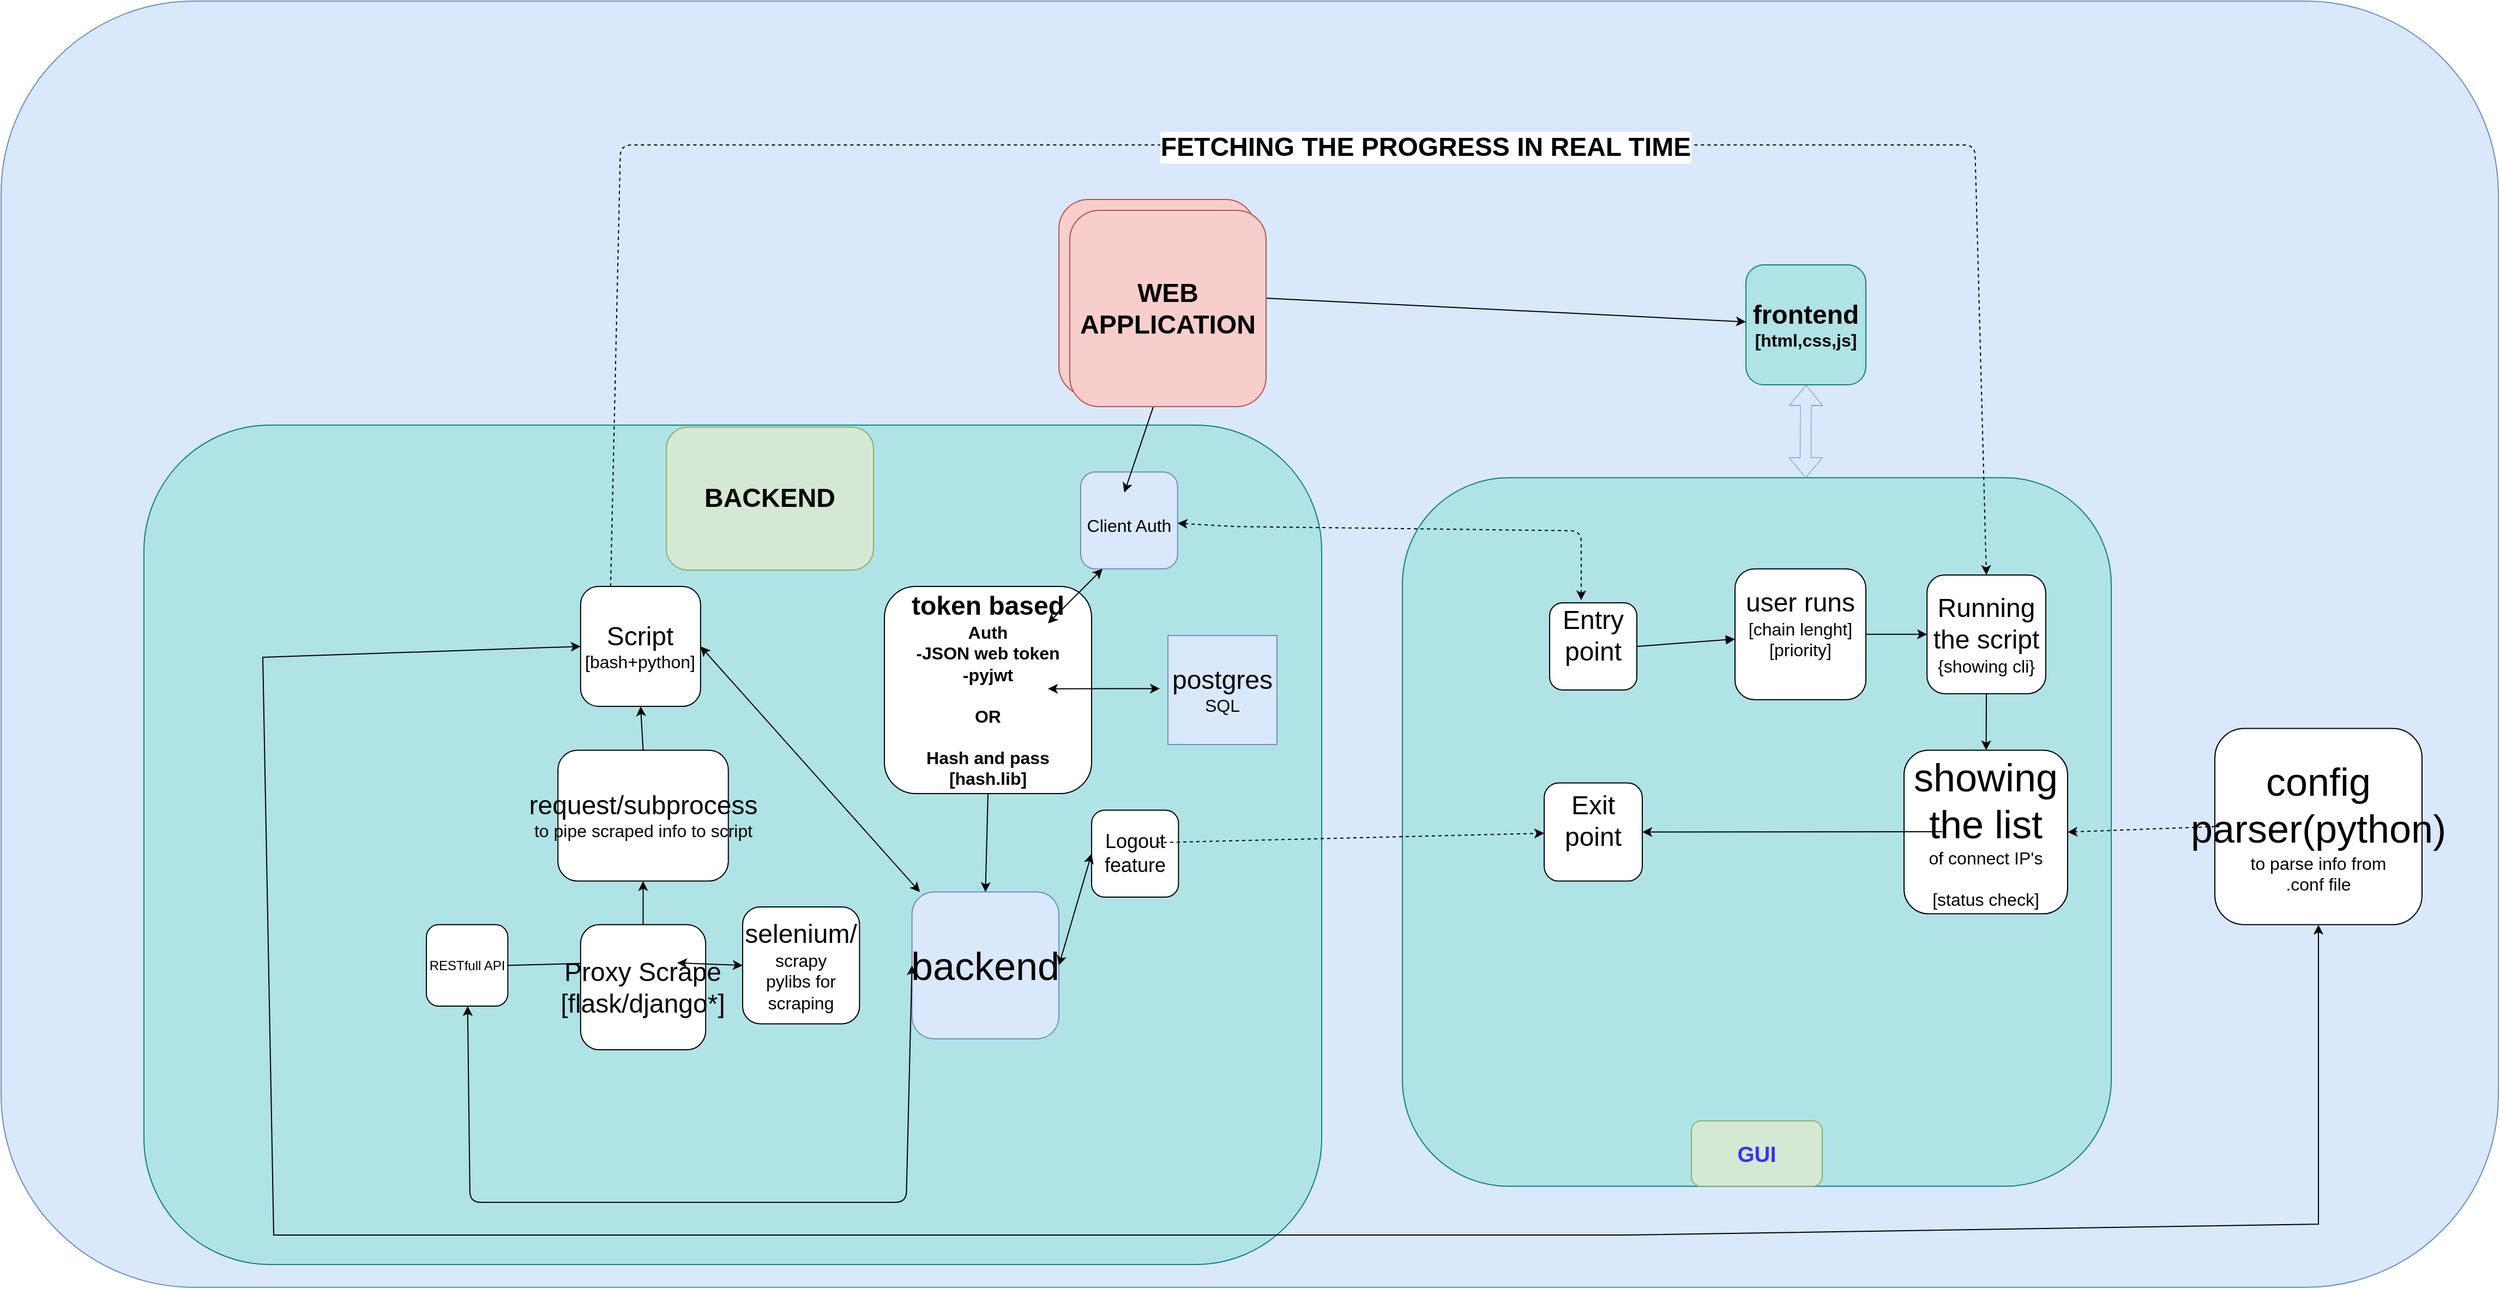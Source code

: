 <mxfile version="24.7.7">
  <diagram name="Page-1" id="XZk4y257_CPvYdPWEkeV">
    <mxGraphModel dx="5325" dy="2738" grid="1" gridSize="10" guides="1" tooltips="1" connect="1" arrows="1" fold="1" page="1" pageScale="1" pageWidth="850" pageHeight="1100" math="0" shadow="0">
      <root>
        <mxCell id="0" />
        <mxCell id="1" parent="0" />
        <mxCell id="l6isEbVxny_hH4SEJy2Z-82" value="" style="rounded=1;whiteSpace=wrap;html=1;fillColor=#dae8fc;strokeColor=#6c8ebf;" parent="1" vertex="1">
          <mxGeometry x="-1470" y="-52" width="2290" height="1180" as="geometry" />
        </mxCell>
        <mxCell id="l6isEbVxny_hH4SEJy2Z-84" value="" style="rounded=1;whiteSpace=wrap;html=1;fillColor=#b0e3e6;strokeColor=#0e8088;" parent="1" vertex="1">
          <mxGeometry x="-1339" y="337" width="1080" height="770" as="geometry" />
        </mxCell>
        <mxCell id="l6isEbVxny_hH4SEJy2Z-39" value="" style="whiteSpace=wrap;html=1;aspect=fixed;glass=0;rounded=1;shadow=0;fillColor=#b0e3e6;strokeColor=#0e8088;" parent="1" vertex="1">
          <mxGeometry x="-185" y="385.31" width="650" height="650" as="geometry" />
        </mxCell>
        <mxCell id="lrqvdLVCCD_kgyAXPWSx-4" value="&lt;div&gt;&lt;font style=&quot;font-size: 24px;&quot;&gt;Script&lt;/font&gt;&lt;/div&gt;&lt;div&gt;&lt;font size=&quot;3&quot;&gt;[bash+python]&lt;br&gt;&lt;/font&gt;&lt;/div&gt;" style="whiteSpace=wrap;html=1;aspect=fixed;rounded=1;labelBackgroundColor=none;" parent="1" vertex="1">
          <mxGeometry x="-938.59" y="485" width="110" height="110" as="geometry" />
        </mxCell>
        <mxCell id="lrqvdLVCCD_kgyAXPWSx-7" value="&lt;font style=&quot;font-size: 24px;&quot;&gt;&lt;b&gt;WEB APPLICATION&lt;br&gt;&lt;/b&gt;&lt;/font&gt;" style="whiteSpace=wrap;html=1;aspect=fixed;rounded=1;labelBackgroundColor=none;fillColor=#f8cecc;strokeColor=#b85450;" parent="1" vertex="1">
          <mxGeometry x="-500" y="130" width="180" height="180" as="geometry" />
        </mxCell>
        <mxCell id="lrqvdLVCCD_kgyAXPWSx-9" value="&lt;div&gt;&lt;font style=&quot;font-size: 24px;&quot;&gt;&lt;b&gt;&lt;font&gt;frontend&lt;/font&gt;&lt;/b&gt;&lt;/font&gt;&lt;/div&gt;&lt;div&gt;&lt;font size=&quot;3&quot;&gt;&lt;b&gt;&lt;font&gt;&lt;font&gt;[html,css,js]&lt;/font&gt;&lt;font&gt;&lt;br&gt;&lt;/font&gt;&lt;/font&gt;&lt;/b&gt;&lt;/font&gt;&lt;/div&gt;" style="whiteSpace=wrap;html=1;aspect=fixed;rounded=1;labelBackgroundColor=none;fillColor=#b0e3e6;strokeColor=#0e8088;" parent="1" vertex="1">
          <mxGeometry x="130" y="190" width="110" height="110" as="geometry" />
        </mxCell>
        <mxCell id="lrqvdLVCCD_kgyAXPWSx-14" value="&lt;div&gt;&lt;font style=&quot;font-size: 24px;&quot;&gt;&lt;br&gt;&lt;/font&gt;&lt;/div&gt;&lt;div&gt;&lt;font size=&quot;3&quot;&gt;Client Auth&lt;br&gt;&lt;br&gt;&lt;/font&gt;&lt;/div&gt;" style="whiteSpace=wrap;html=1;aspect=fixed;rounded=1;labelBackgroundColor=none;fillColor=#dae8fc;strokeColor=#6c8ebf;" parent="1" vertex="1">
          <mxGeometry x="-480" y="380" width="88.88" height="88.88" as="geometry" />
        </mxCell>
        <mxCell id="lrqvdLVCCD_kgyAXPWSx-15" value="" style="endArrow=classic;startArrow=classic;html=1;rounded=1;exitX=0.362;exitY=-0.029;exitDx=0;exitDy=0;labelBackgroundColor=none;fontColor=default;exitPerimeter=0;dashed=1;" parent="1" source="l6isEbVxny_hH4SEJy2Z-35" target="lrqvdLVCCD_kgyAXPWSx-14" edge="1">
          <mxGeometry width="50" height="50" relative="1" as="geometry">
            <mxPoint x="-470" y="433.87" as="sourcePoint" />
            <mxPoint x="-340" y="370" as="targetPoint" />
            <Array as="points">
              <mxPoint x="-21" y="434" />
              <mxPoint x="-340" y="430" />
            </Array>
          </mxGeometry>
        </mxCell>
        <mxCell id="l6isEbVxny_hH4SEJy2Z-3" value="&lt;font style=&quot;font-size: 36px;&quot;&gt;backend&lt;/font&gt;" style="whiteSpace=wrap;html=1;aspect=fixed;rounded=1;labelBackgroundColor=none;fillColor=#dae8fc;strokeColor=#6c8ebf;" parent="1" vertex="1">
          <mxGeometry x="-634.69" y="765.31" width="134.69" height="134.69" as="geometry" />
        </mxCell>
        <mxCell id="l6isEbVxny_hH4SEJy2Z-4" value="&lt;div&gt;&lt;font style=&quot;font-size: 24px;&quot;&gt;&lt;b&gt;token based &lt;br&gt;&lt;/b&gt;&lt;/font&gt;&lt;/div&gt;&lt;div&gt;&lt;font size=&quot;3&quot;&gt;&lt;b&gt;Auth&lt;br&gt;-JSON web token&lt;/b&gt;&lt;/font&gt;&lt;/div&gt;&lt;div&gt;&lt;font size=&quot;3&quot;&gt;&lt;b&gt;-pyjwt&lt;/b&gt;&lt;/font&gt;&lt;/div&gt;&lt;div&gt;&lt;font size=&quot;3&quot;&gt;&lt;b&gt;&lt;br&gt;&lt;/b&gt;&lt;/font&gt;&lt;/div&gt;&lt;div&gt;&lt;font size=&quot;3&quot;&gt;&lt;b&gt;OR&lt;/b&gt;&lt;/font&gt;&lt;/div&gt;&lt;div&gt;&lt;font size=&quot;3&quot;&gt;&lt;b&gt;&lt;br&gt;&lt;/b&gt;&lt;/font&gt;&lt;/div&gt;&lt;div&gt;&lt;div&gt;&lt;font size=&quot;3&quot;&gt;&lt;b&gt;Hash and pass&lt;br&gt;[hash.lib]&lt;br&gt;&lt;/b&gt;&lt;/font&gt;&lt;/div&gt;&lt;/div&gt;" style="whiteSpace=wrap;html=1;aspect=fixed;rounded=1;labelBackgroundColor=none;" parent="1" vertex="1">
          <mxGeometry x="-660" y="485" width="190" height="190" as="geometry" />
        </mxCell>
        <mxCell id="l6isEbVxny_hH4SEJy2Z-6" value="" style="endArrow=classic;html=1;rounded=1;exitX=0.5;exitY=1;exitDx=0;exitDy=0;entryX=0.5;entryY=0;entryDx=0;entryDy=0;labelBackgroundColor=none;fontColor=default;" parent="1" source="l6isEbVxny_hH4SEJy2Z-4" target="l6isEbVxny_hH4SEJy2Z-3" edge="1">
          <mxGeometry width="50" height="50" relative="1" as="geometry">
            <mxPoint x="-520" y="600" as="sourcePoint" />
            <mxPoint x="-590" y="680" as="targetPoint" />
          </mxGeometry>
        </mxCell>
        <mxCell id="l6isEbVxny_hH4SEJy2Z-16" value="" style="endArrow=classic;html=1;rounded=1;exitX=1;exitY=0.5;exitDx=0;exitDy=0;labelBackgroundColor=none;fontColor=default;" parent="1" source="l6isEbVxny_hH4SEJy2Z-15" edge="1">
          <mxGeometry width="50" height="50" relative="1" as="geometry">
            <mxPoint x="-900" y="785.31" as="sourcePoint" />
            <mxPoint x="-920" y="830.31" as="targetPoint" />
          </mxGeometry>
        </mxCell>
        <mxCell id="l6isEbVxny_hH4SEJy2Z-19" value="&lt;div&gt;&lt;font style=&quot;font-size: 24px;&quot;&gt;selenium/&lt;/font&gt;&lt;/div&gt;&lt;div&gt;&lt;font size=&quot;3&quot;&gt;scrapy&lt;/font&gt;&lt;/div&gt;&lt;div&gt;&lt;font size=&quot;3&quot;&gt;pylibs for scraping&lt;br&gt;&lt;/font&gt;&lt;/div&gt;" style="whiteSpace=wrap;html=1;aspect=fixed;rounded=1;labelBackgroundColor=none;" parent="1" vertex="1">
          <mxGeometry x="-790" y="779.06" width="107.19" height="107.19" as="geometry" />
        </mxCell>
        <mxCell id="l6isEbVxny_hH4SEJy2Z-21" value="&lt;font style=&quot;font-size: 24px;&quot;&gt;Proxy Scrape&lt;br&gt;[flask/django*]&lt;/font&gt;" style="whiteSpace=wrap;html=1;aspect=fixed;rounded=1;align=center;verticalAlign=middle;fontFamily=Helvetica;fontSize=12;labelBackgroundColor=none;" parent="1" vertex="1">
          <mxGeometry x="-938.59" y="795.31" width="114.69" height="114.69" as="geometry" />
        </mxCell>
        <mxCell id="l6isEbVxny_hH4SEJy2Z-23" value="" style="endArrow=classic;startArrow=classic;html=1;rounded=0;entryX=0;entryY=0.5;entryDx=0;entryDy=0;labelBackgroundColor=none;fontColor=default;" parent="1" target="l6isEbVxny_hH4SEJy2Z-19" edge="1">
          <mxGeometry width="50" height="50" relative="1" as="geometry">
            <mxPoint x="-850" y="830.31" as="sourcePoint" />
            <mxPoint x="-800" y="785.31" as="targetPoint" />
          </mxGeometry>
        </mxCell>
        <mxCell id="l6isEbVxny_hH4SEJy2Z-32" value="&lt;font style=&quot;font-size: 18px;&quot;&gt;Logout feature&lt;/font&gt;" style="whiteSpace=wrap;html=1;aspect=fixed;rounded=1;strokeColor=default;align=center;verticalAlign=middle;fontFamily=Helvetica;fontSize=12;fontColor=default;labelBackgroundColor=none;fillColor=default;" parent="1" vertex="1">
          <mxGeometry x="-470" y="690.31" width="79.69" height="79.69" as="geometry" />
        </mxCell>
        <mxCell id="l6isEbVxny_hH4SEJy2Z-33" value="" style="endArrow=classic;startArrow=classic;html=1;rounded=0;exitX=1;exitY=0.5;exitDx=0;exitDy=0;entryX=0;entryY=0.5;entryDx=0;entryDy=0;" parent="1" source="l6isEbVxny_hH4SEJy2Z-3" target="l6isEbVxny_hH4SEJy2Z-32" edge="1">
          <mxGeometry width="50" height="50" relative="1" as="geometry">
            <mxPoint x="-260" y="710" as="sourcePoint" />
            <mxPoint x="-210" y="660" as="targetPoint" />
          </mxGeometry>
        </mxCell>
        <mxCell id="l6isEbVxny_hH4SEJy2Z-35" value="&lt;div&gt;&lt;font style=&quot;font-size: 24px;&quot;&gt;Entry point &lt;br&gt;&lt;/font&gt;&lt;/div&gt;&lt;div&gt;&lt;font size=&quot;3&quot;&gt;&lt;br&gt;&lt;/font&gt;&lt;/div&gt;" style="whiteSpace=wrap;html=1;aspect=fixed;rounded=1;strokeColor=default;align=center;verticalAlign=middle;fontFamily=Helvetica;fontSize=12;fontColor=default;labelBackgroundColor=none;fillColor=default;" parent="1" vertex="1">
          <mxGeometry x="-50" y="500" width="80" height="80" as="geometry" />
        </mxCell>
        <mxCell id="l6isEbVxny_hH4SEJy2Z-40" value="" style="endArrow=classic;startArrow=classic;html=1;rounded=0;exitX=1;exitY=0.5;exitDx=0;exitDy=0;" parent="1" source="lrqvdLVCCD_kgyAXPWSx-7" target="lrqvdLVCCD_kgyAXPWSx-9" edge="1">
          <mxGeometry width="50" height="50" relative="1" as="geometry">
            <mxPoint x="-140" y="490" as="sourcePoint" />
            <mxPoint x="-90" y="440" as="targetPoint" />
          </mxGeometry>
        </mxCell>
        <mxCell id="l6isEbVxny_hH4SEJy2Z-41" value="" style="shape=flexArrow;endArrow=classic;startArrow=classic;html=1;rounded=0;entryX=0.5;entryY=1;entryDx=0;entryDy=0;fillColor=#dae8fc;strokeColor=#6c8ebf;strokeWidth=0.5;" parent="1" target="lrqvdLVCCD_kgyAXPWSx-9" edge="1">
          <mxGeometry width="100" height="100" relative="1" as="geometry">
            <mxPoint x="184.57" y="385.31" as="sourcePoint" />
            <mxPoint x="184.57" y="305.31" as="targetPoint" />
            <Array as="points">
              <mxPoint x="184.57" y="345.31" />
            </Array>
          </mxGeometry>
        </mxCell>
        <mxCell id="l6isEbVxny_hH4SEJy2Z-46" value="&lt;div&gt;&lt;font style=&quot;font-size: 24px;&quot;&gt;Exit point&lt;/font&gt;&lt;/div&gt;&lt;div&gt;&lt;font size=&quot;3&quot;&gt;&lt;br&gt;&lt;/font&gt;&lt;/div&gt;" style="whiteSpace=wrap;html=1;aspect=fixed;rounded=1;strokeColor=default;align=center;verticalAlign=middle;fontFamily=Helvetica;fontSize=12;fontColor=default;labelBackgroundColor=none;fillColor=default;" parent="1" vertex="1">
          <mxGeometry x="-55" y="665.31" width="90" height="90" as="geometry" />
        </mxCell>
        <mxCell id="l6isEbVxny_hH4SEJy2Z-48" value="" style="endArrow=classic;html=1;rounded=0;dashed=1;" parent="1" target="l6isEbVxny_hH4SEJy2Z-46" edge="1">
          <mxGeometry width="50" height="50" relative="1" as="geometry">
            <mxPoint x="-410" y="720" as="sourcePoint" />
            <mxPoint x="-360" y="670" as="targetPoint" />
          </mxGeometry>
        </mxCell>
        <mxCell id="l6isEbVxny_hH4SEJy2Z-52" value="" style="endArrow=block;html=1;rounded=0;exitX=1;exitY=0.5;exitDx=0;exitDy=0;" parent="1" source="l6isEbVxny_hH4SEJy2Z-35" target="l6isEbVxny_hH4SEJy2Z-53" edge="1">
          <mxGeometry width="50" height="50" relative="1" as="geometry">
            <mxPoint x="-40" y="670" as="sourcePoint" />
            <mxPoint x="10" y="620" as="targetPoint" />
          </mxGeometry>
        </mxCell>
        <mxCell id="l6isEbVxny_hH4SEJy2Z-53" value="&lt;div&gt;&lt;font style=&quot;font-size: 24px;&quot;&gt;user runs&lt;/font&gt;&lt;/div&gt;&lt;div&gt;&lt;font size=&quot;3&quot;&gt;[chain lenght]&lt;/font&gt;&lt;/div&gt;&lt;div&gt;&lt;font size=&quot;3&quot;&gt;[priority]&lt;/font&gt;&lt;/div&gt;&lt;div&gt;&lt;font size=&quot;3&quot;&gt;&lt;br&gt;&lt;/font&gt;&lt;/div&gt;" style="whiteSpace=wrap;html=1;aspect=fixed;rounded=1;strokeColor=default;align=center;verticalAlign=middle;fontFamily=Helvetica;fontSize=12;fontColor=default;labelBackgroundColor=none;fillColor=default;" parent="1" vertex="1">
          <mxGeometry x="120" y="468.88" width="120" height="120" as="geometry" />
        </mxCell>
        <mxCell id="l6isEbVxny_hH4SEJy2Z-57" value="" style="endArrow=classic;html=1;rounded=0;exitX=1;exitY=0.5;exitDx=0;exitDy=0;" parent="1" source="l6isEbVxny_hH4SEJy2Z-53" target="l6isEbVxny_hH4SEJy2Z-58" edge="1">
          <mxGeometry width="50" height="50" relative="1" as="geometry">
            <mxPoint x="50" y="700" as="sourcePoint" />
            <mxPoint x="100" y="650" as="targetPoint" />
          </mxGeometry>
        </mxCell>
        <mxCell id="l6isEbVxny_hH4SEJy2Z-58" value="&lt;div&gt;&lt;font style=&quot;font-size: 24px;&quot;&gt;Running the script&lt;/font&gt;&lt;/div&gt;&lt;div&gt;&lt;font size=&quot;3&quot;&gt;{showing cli}&lt;br&gt;&lt;/font&gt;&lt;/div&gt;" style="whiteSpace=wrap;html=1;aspect=fixed;rounded=1;strokeColor=default;align=center;verticalAlign=middle;fontFamily=Helvetica;fontSize=12;fontColor=default;labelBackgroundColor=none;fillColor=default;" parent="1" vertex="1">
          <mxGeometry x="296.06" y="474.44" width="108.88" height="108.88" as="geometry" />
        </mxCell>
        <mxCell id="l6isEbVxny_hH4SEJy2Z-59" value="" style="endArrow=classic;html=1;rounded=1;exitX=0.25;exitY=0;exitDx=0;exitDy=0;entryX=0.5;entryY=0;entryDx=0;entryDy=0;strokeColor=default;align=center;verticalAlign=middle;fontFamily=Helvetica;fontSize=12;fontColor=default;labelBackgroundColor=none;fillColor=default;dashed=1;" parent="1" source="lrqvdLVCCD_kgyAXPWSx-4" target="l6isEbVxny_hH4SEJy2Z-58" edge="1">
          <mxGeometry width="50" height="50" relative="1" as="geometry">
            <mxPoint x="-320" y="350" as="sourcePoint" />
            <mxPoint x="177" y="411" as="targetPoint" />
            <Array as="points">
              <mxPoint x="-902" y="80" />
              <mxPoint x="-602" y="80" />
              <mxPoint x="340" y="80" />
            </Array>
          </mxGeometry>
        </mxCell>
        <mxCell id="l6isEbVxny_hH4SEJy2Z-72" value="&lt;font style=&quot;font-size: 24px;&quot;&gt;&lt;b&gt;FETCHING THE PROGRESS IN REAL TIME&lt;/b&gt;&lt;b&gt;&lt;br&gt;&lt;/b&gt;&lt;/font&gt;" style="edgeLabel;html=1;align=center;verticalAlign=middle;resizable=0;points=[];" parent="l6isEbVxny_hH4SEJy2Z-59" vertex="1" connectable="0">
          <mxGeometry x="0.119" y="-2" relative="1" as="geometry">
            <mxPoint as="offset" />
          </mxGeometry>
        </mxCell>
        <mxCell id="l6isEbVxny_hH4SEJy2Z-60" value="&lt;b&gt;&lt;font color=&quot;#3333ff&quot; style=&quot;font-size: 20px;&quot;&gt;GUI&lt;/font&gt;&lt;/b&gt;" style="rounded=1;whiteSpace=wrap;html=1;fillColor=#d5e8d4;strokeColor=#82b366;" parent="1" vertex="1">
          <mxGeometry x="80" y="975.31" width="120" height="60" as="geometry" />
        </mxCell>
        <mxCell id="l6isEbVxny_hH4SEJy2Z-61" value="&lt;div&gt;&lt;font style=&quot;font-size: 36px;&quot;&gt;showing the list &lt;br&gt;&lt;/font&gt;&lt;/div&gt;&lt;div&gt;&lt;font size=&quot;3&quot;&gt;of connect IP&#39;s&lt;br&gt;&lt;/font&gt;&lt;/div&gt;&lt;div&gt;&lt;font size=&quot;3&quot;&gt;&lt;br&gt;&lt;/font&gt;&lt;/div&gt;&lt;div&gt;&lt;font size=&quot;3&quot;&gt;[status check]&lt;br&gt;&lt;/font&gt;&lt;/div&gt;" style="rounded=1;whiteSpace=wrap;html=1;" parent="1" vertex="1">
          <mxGeometry x="275" y="635.31" width="150" height="150" as="geometry" />
        </mxCell>
        <mxCell id="l6isEbVxny_hH4SEJy2Z-62" value="" style="endArrow=classic;html=1;rounded=0;exitX=0.5;exitY=1;exitDx=0;exitDy=0;" parent="1" source="l6isEbVxny_hH4SEJy2Z-58" target="l6isEbVxny_hH4SEJy2Z-61" edge="1">
          <mxGeometry width="50" height="50" relative="1" as="geometry">
            <mxPoint x="180" y="800" as="sourcePoint" />
            <mxPoint x="230" y="750" as="targetPoint" />
          </mxGeometry>
        </mxCell>
        <mxCell id="l6isEbVxny_hH4SEJy2Z-63" value="&lt;div&gt;&lt;font style=&quot;font-size: 36px;&quot;&gt;config parser(python)&lt;/font&gt;&lt;/div&gt;&lt;div&gt;&lt;font size=&quot;3&quot;&gt;to parse info from &lt;br&gt;&lt;/font&gt;&lt;/div&gt;&lt;div&gt;&lt;font size=&quot;3&quot;&gt;.conf file&lt;br&gt;&lt;/font&gt;&lt;/div&gt;" style="rounded=1;whiteSpace=wrap;html=1;" parent="1" vertex="1">
          <mxGeometry x="560" y="615.31" width="190" height="180" as="geometry" />
        </mxCell>
        <mxCell id="l6isEbVxny_hH4SEJy2Z-64" value="" style="endArrow=classic;html=1;rounded=0;exitX=0;exitY=0.5;exitDx=0;exitDy=0;entryX=1;entryY=0.5;entryDx=0;entryDy=0;dashed=1;" parent="1" source="l6isEbVxny_hH4SEJy2Z-63" target="l6isEbVxny_hH4SEJy2Z-61" edge="1">
          <mxGeometry width="50" height="50" relative="1" as="geometry">
            <mxPoint x="320" y="840" as="sourcePoint" />
            <mxPoint x="370" y="790" as="targetPoint" />
          </mxGeometry>
        </mxCell>
        <mxCell id="l6isEbVxny_hH4SEJy2Z-65" value="" style="endArrow=classic;startArrow=classic;html=1;rounded=0;entryX=0.5;entryY=1;entryDx=0;entryDy=0;exitX=0;exitY=0.5;exitDx=0;exitDy=0;" parent="1" source="lrqvdLVCCD_kgyAXPWSx-4" target="l6isEbVxny_hH4SEJy2Z-63" edge="1">
          <mxGeometry width="50" height="50" relative="1" as="geometry">
            <mxPoint x="-590" y="760" as="sourcePoint" />
            <mxPoint x="100" y="710" as="targetPoint" />
            <Array as="points">
              <mxPoint x="-1230" y="550" />
              <mxPoint x="-1220" y="1080" />
              <mxPoint x="-590" y="1080" />
              <mxPoint x="20" y="1080" />
              <mxPoint x="655" y="1070" />
            </Array>
          </mxGeometry>
        </mxCell>
        <mxCell id="l6isEbVxny_hH4SEJy2Z-66" value="" style="endArrow=classic;html=1;rounded=0;exitX=0.5;exitY=0;exitDx=0;exitDy=0;entryX=0.5;entryY=1;entryDx=0;entryDy=0;" parent="1" source="l6isEbVxny_hH4SEJy2Z-21" target="l6isEbVxny_hH4SEJy2Z-68" edge="1">
          <mxGeometry width="50" height="50" relative="1" as="geometry">
            <mxPoint x="-880" y="785.31" as="sourcePoint" />
            <mxPoint x="-880" y="665.31" as="targetPoint" />
          </mxGeometry>
        </mxCell>
        <mxCell id="l6isEbVxny_hH4SEJy2Z-68" value="&lt;div&gt;&lt;font style=&quot;font-size: 24px;&quot;&gt;request/subprocess&lt;/font&gt;&lt;/div&gt;&lt;div&gt;&lt;font size=&quot;3&quot;&gt;to pipe scraped info to script&lt;br&gt;&lt;/font&gt;&lt;/div&gt;" style="rounded=1;whiteSpace=wrap;html=1;" parent="1" vertex="1">
          <mxGeometry x="-959.37" y="635.31" width="156.25" height="120" as="geometry" />
        </mxCell>
        <mxCell id="l6isEbVxny_hH4SEJy2Z-71" value="" style="endArrow=classic;html=1;rounded=0;" parent="1" target="l6isEbVxny_hH4SEJy2Z-46" edge="1">
          <mxGeometry width="50" height="50" relative="1" as="geometry">
            <mxPoint x="310" y="710" as="sourcePoint" />
            <mxPoint x="360" y="660" as="targetPoint" />
          </mxGeometry>
        </mxCell>
        <mxCell id="l6isEbVxny_hH4SEJy2Z-73" value="" style="endArrow=classic;html=1;rounded=0;exitX=0.5;exitY=0;exitDx=0;exitDy=0;entryX=0.5;entryY=1;entryDx=0;entryDy=0;" parent="1" source="l6isEbVxny_hH4SEJy2Z-68" target="lrqvdLVCCD_kgyAXPWSx-4" edge="1">
          <mxGeometry width="50" height="50" relative="1" as="geometry">
            <mxPoint x="-860" y="540" as="sourcePoint" />
            <mxPoint x="-810" y="490" as="targetPoint" />
            <Array as="points" />
          </mxGeometry>
        </mxCell>
        <mxCell id="l6isEbVxny_hH4SEJy2Z-76" value="&lt;div&gt;&lt;font style=&quot;font-size: 24px;&quot;&gt;postgres &lt;br&gt;&lt;/font&gt;&lt;/div&gt;&lt;div&gt;&lt;font size=&quot;3&quot;&gt;SQL&lt;br&gt;&lt;/font&gt;&lt;/div&gt;" style="rounded=0;whiteSpace=wrap;html=1;fillColor=#dae8fc;strokeColor=#6c8ebf;" parent="1" vertex="1">
          <mxGeometry x="-400" y="530" width="100" height="100" as="geometry" />
        </mxCell>
        <mxCell id="l6isEbVxny_hH4SEJy2Z-77" value="" style="endArrow=classic;startArrow=classic;html=1;rounded=0;" parent="1" edge="1">
          <mxGeometry width="50" height="50" relative="1" as="geometry">
            <mxPoint x="-510" y="518.88" as="sourcePoint" />
            <mxPoint x="-460" y="468.88" as="targetPoint" />
          </mxGeometry>
        </mxCell>
        <mxCell id="l6isEbVxny_hH4SEJy2Z-78" value="" style="endArrow=classic;startArrow=classic;html=1;rounded=0;entryX=0.5;entryY=1;entryDx=0;entryDy=0;" parent="1" target="lrqvdLVCCD_kgyAXPWSx-7" edge="1">
          <mxGeometry width="50" height="50" relative="1" as="geometry">
            <mxPoint x="-440" y="398.88" as="sourcePoint" />
            <mxPoint x="-390" y="348.88" as="targetPoint" />
          </mxGeometry>
        </mxCell>
        <mxCell id="l6isEbVxny_hH4SEJy2Z-79" value="" style="endArrow=classic;startArrow=classic;html=1;rounded=0;entryX=-0.074;entryY=0.487;entryDx=0;entryDy=0;entryPerimeter=0;" parent="1" target="l6isEbVxny_hH4SEJy2Z-76" edge="1">
          <mxGeometry width="50" height="50" relative="1" as="geometry">
            <mxPoint x="-510" y="578.88" as="sourcePoint" />
            <mxPoint x="-460" y="528.88" as="targetPoint" />
          </mxGeometry>
        </mxCell>
        <mxCell id="l6isEbVxny_hH4SEJy2Z-83" value="" style="endArrow=classic;startArrow=classic;html=1;rounded=0;exitX=1;exitY=0.5;exitDx=0;exitDy=0;" parent="1" source="lrqvdLVCCD_kgyAXPWSx-4" target="l6isEbVxny_hH4SEJy2Z-3" edge="1">
          <mxGeometry width="50" height="50" relative="1" as="geometry">
            <mxPoint x="-590" y="580" as="sourcePoint" />
            <mxPoint x="-540" y="530" as="targetPoint" />
          </mxGeometry>
        </mxCell>
        <mxCell id="l6isEbVxny_hH4SEJy2Z-85" value="&lt;font style=&quot;font-size: 24px;&quot;&gt;&lt;b&gt;&lt;font&gt;BACKEND&lt;/font&gt;&lt;/b&gt;&lt;/font&gt;" style="rounded=1;whiteSpace=wrap;html=1;fillColor=#d5e8d4;strokeColor=#82b366;align=center;verticalAlign=middle;fontFamily=Helvetica;fontSize=12;fontColor=default;" parent="1" vertex="1">
          <mxGeometry x="-860" y="338.88" width="190" height="131.12" as="geometry" />
        </mxCell>
        <mxCell id="iIjBL9-EONCNVCmtAW0H-3" value="" style="endArrow=classic;startArrow=classic;html=1;rounded=1;labelBackgroundColor=none;fontColor=default;exitX=0;exitY=0.5;exitDx=0;exitDy=0;" parent="1" source="l6isEbVxny_hH4SEJy2Z-3" target="l6isEbVxny_hH4SEJy2Z-15" edge="1">
          <mxGeometry width="50" height="50" relative="1" as="geometry">
            <mxPoint x="-650" y="833" as="sourcePoint" />
            <mxPoint x="-1000" y="790" as="targetPoint" />
            <Array as="points">
              <mxPoint x="-640" y="1050" />
              <mxPoint x="-1040" y="1050" />
            </Array>
          </mxGeometry>
        </mxCell>
        <mxCell id="l6isEbVxny_hH4SEJy2Z-15" value="RESTfull API" style="whiteSpace=wrap;html=1;aspect=fixed;rounded=1;labelBackgroundColor=none;" parent="1" vertex="1">
          <mxGeometry x="-1080" y="795.31" width="74.69" height="74.69" as="geometry" />
        </mxCell>
        <mxCell id="5yDUeMpjYAQJa8jO-ttr-2" value="&lt;font style=&quot;font-size: 24px;&quot;&gt;&lt;b&gt;WEB APPLICATION&lt;br&gt;&lt;/b&gt;&lt;/font&gt;" style="whiteSpace=wrap;html=1;aspect=fixed;rounded=1;labelBackgroundColor=none;fillColor=#f8cecc;strokeColor=#b85450;" vertex="1" parent="1">
          <mxGeometry x="-490" y="140" width="180" height="180" as="geometry" />
        </mxCell>
      </root>
    </mxGraphModel>
  </diagram>
</mxfile>
